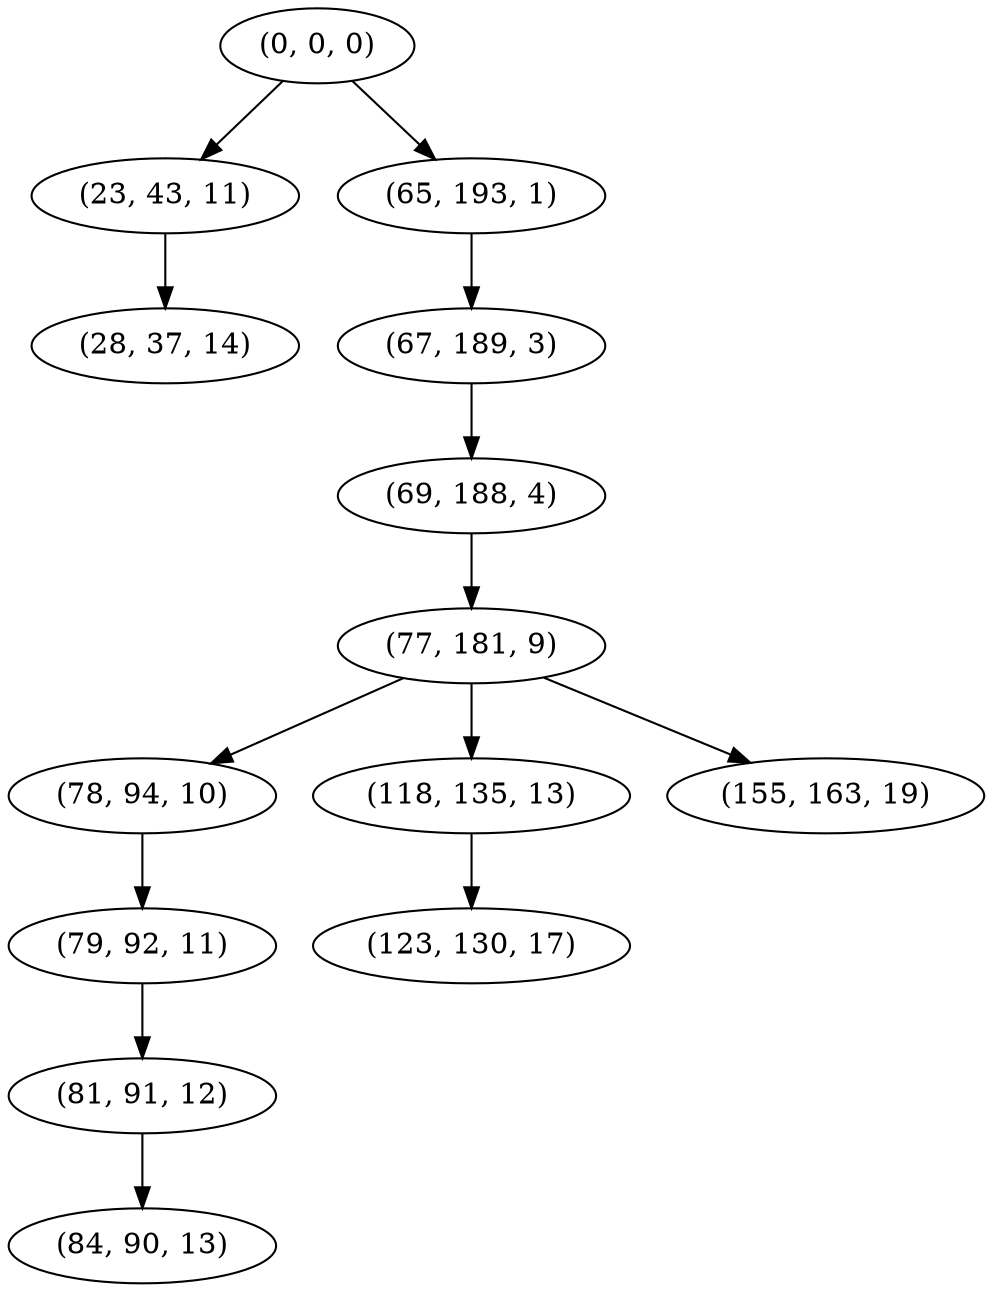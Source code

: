 digraph tree {
    "(0, 0, 0)";
    "(23, 43, 11)";
    "(28, 37, 14)";
    "(65, 193, 1)";
    "(67, 189, 3)";
    "(69, 188, 4)";
    "(77, 181, 9)";
    "(78, 94, 10)";
    "(79, 92, 11)";
    "(81, 91, 12)";
    "(84, 90, 13)";
    "(118, 135, 13)";
    "(123, 130, 17)";
    "(155, 163, 19)";
    "(0, 0, 0)" -> "(23, 43, 11)";
    "(0, 0, 0)" -> "(65, 193, 1)";
    "(23, 43, 11)" -> "(28, 37, 14)";
    "(65, 193, 1)" -> "(67, 189, 3)";
    "(67, 189, 3)" -> "(69, 188, 4)";
    "(69, 188, 4)" -> "(77, 181, 9)";
    "(77, 181, 9)" -> "(78, 94, 10)";
    "(77, 181, 9)" -> "(118, 135, 13)";
    "(77, 181, 9)" -> "(155, 163, 19)";
    "(78, 94, 10)" -> "(79, 92, 11)";
    "(79, 92, 11)" -> "(81, 91, 12)";
    "(81, 91, 12)" -> "(84, 90, 13)";
    "(118, 135, 13)" -> "(123, 130, 17)";
}
